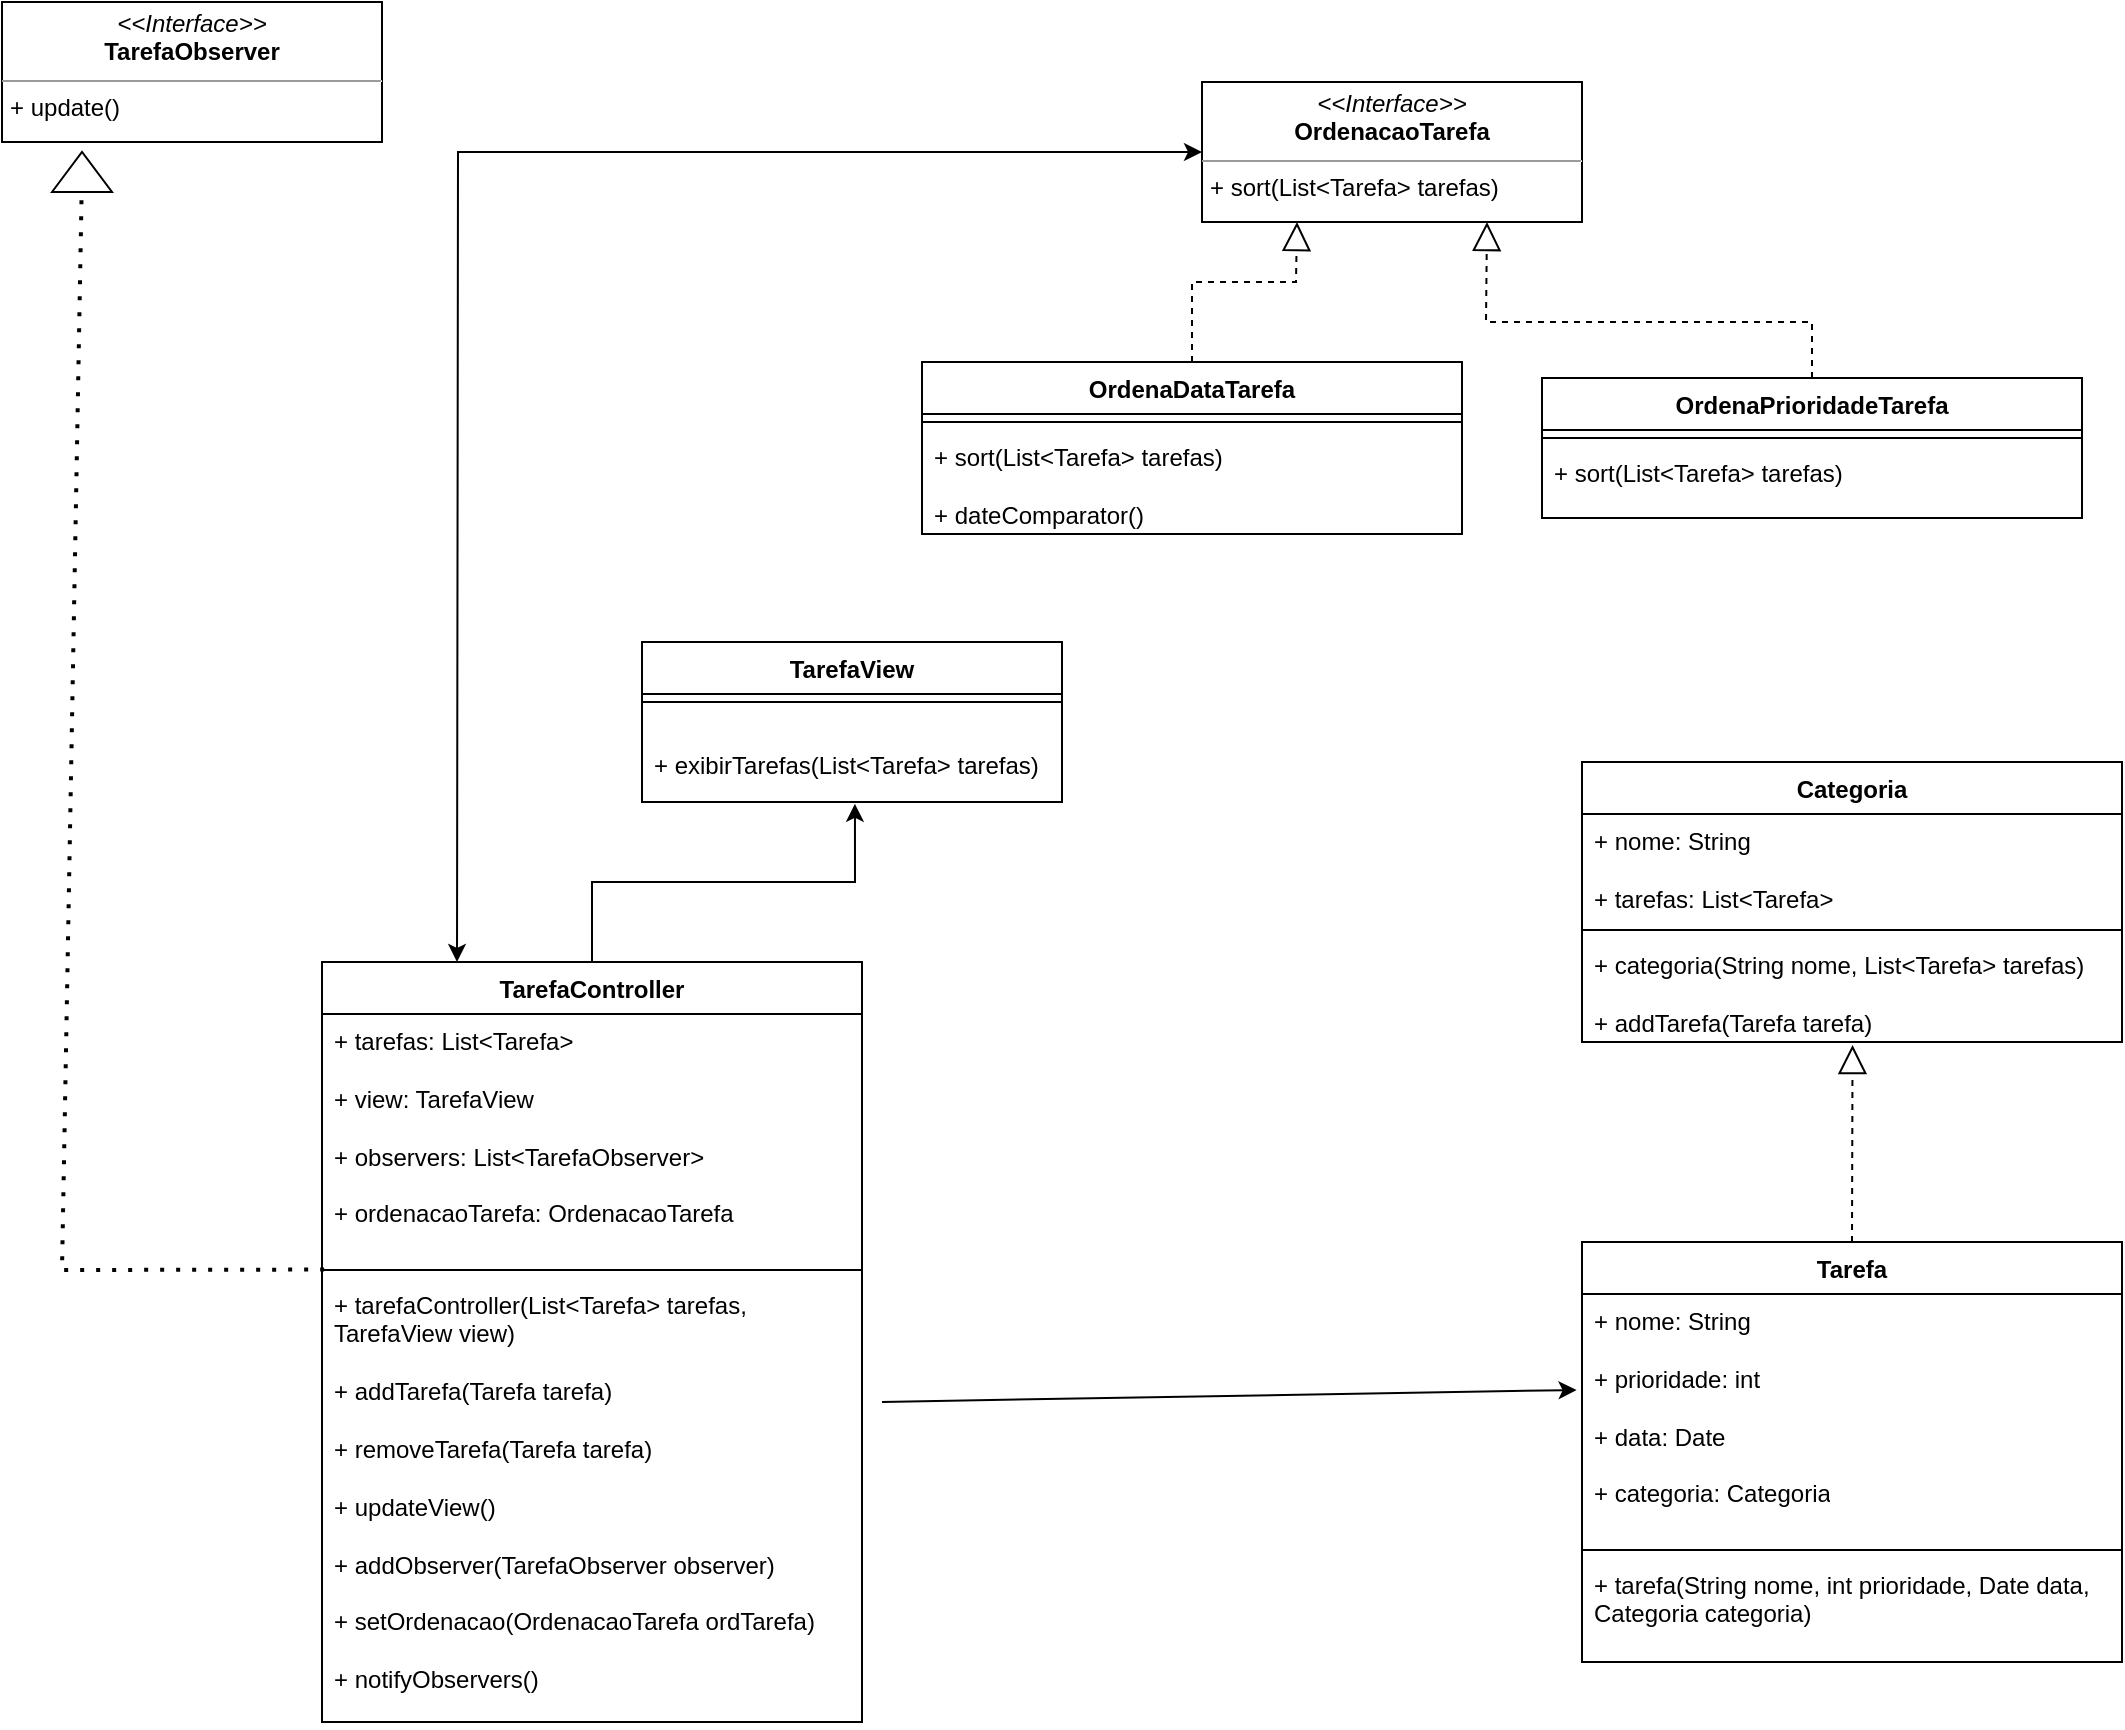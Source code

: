 <mxfile version="22.1.0" type="device">
  <diagram name="Página-1" id="ryy8EX0iXBQiyqMdmUX9">
    <mxGraphModel dx="1588" dy="912" grid="1" gridSize="10" guides="1" tooltips="1" connect="1" arrows="1" fold="1" page="1" pageScale="1" pageWidth="827" pageHeight="1169" math="0" shadow="0">
      <root>
        <mxCell id="0" />
        <mxCell id="1" parent="0" />
        <mxCell id="KO_ulKDEuLXpoR2yVx4b-1" value="Categoria" style="swimlane;fontStyle=1;align=center;verticalAlign=top;childLayout=stackLayout;horizontal=1;startSize=26;horizontalStack=0;resizeParent=1;resizeParentMax=0;resizeLast=0;collapsible=1;marginBottom=0;whiteSpace=wrap;html=1;" parent="1" vertex="1">
          <mxGeometry x="860" y="790" width="270" height="140" as="geometry" />
        </mxCell>
        <mxCell id="KO_ulKDEuLXpoR2yVx4b-2" value="+ nome: String&lt;br&gt;&lt;br&gt;+ tarefas: List&amp;lt;Tarefa&amp;gt;" style="text;strokeColor=none;fillColor=none;align=left;verticalAlign=top;spacingLeft=4;spacingRight=4;overflow=hidden;rotatable=0;points=[[0,0.5],[1,0.5]];portConstraint=eastwest;whiteSpace=wrap;html=1;" parent="KO_ulKDEuLXpoR2yVx4b-1" vertex="1">
          <mxGeometry y="26" width="270" height="54" as="geometry" />
        </mxCell>
        <mxCell id="KO_ulKDEuLXpoR2yVx4b-3" value="" style="line;strokeWidth=1;fillColor=none;align=left;verticalAlign=middle;spacingTop=-1;spacingLeft=3;spacingRight=3;rotatable=0;labelPosition=right;points=[];portConstraint=eastwest;strokeColor=inherit;" parent="KO_ulKDEuLXpoR2yVx4b-1" vertex="1">
          <mxGeometry y="80" width="270" height="8" as="geometry" />
        </mxCell>
        <mxCell id="KO_ulKDEuLXpoR2yVx4b-4" value="+ categoria(String nome, List&amp;lt;Tarefa&amp;gt; tarefas)&lt;br&gt;&lt;br&gt;+ addTarefa(Tarefa tarefa)" style="text;strokeColor=none;fillColor=none;align=left;verticalAlign=top;spacingLeft=4;spacingRight=4;overflow=hidden;rotatable=0;points=[[0,0.5],[1,0.5]];portConstraint=eastwest;whiteSpace=wrap;html=1;" parent="KO_ulKDEuLXpoR2yVx4b-1" vertex="1">
          <mxGeometry y="88" width="270" height="52" as="geometry" />
        </mxCell>
        <mxCell id="23oxVJ265cRKqnfMOttz-2" value="Tarefa" style="swimlane;fontStyle=1;align=center;verticalAlign=top;childLayout=stackLayout;horizontal=1;startSize=26;horizontalStack=0;resizeParent=1;resizeParentMax=0;resizeLast=0;collapsible=1;marginBottom=0;whiteSpace=wrap;html=1;" parent="1" vertex="1">
          <mxGeometry x="860" y="1030" width="270" height="210" as="geometry" />
        </mxCell>
        <mxCell id="23oxVJ265cRKqnfMOttz-3" value="+ nome: String&lt;br&gt;&lt;br&gt;+ prioridade: int&lt;br&gt;&lt;br&gt;+ data: Date&lt;br&gt;&lt;br&gt;+ categoria: Categoria" style="text;strokeColor=none;fillColor=none;align=left;verticalAlign=top;spacingLeft=4;spacingRight=4;overflow=hidden;rotatable=0;points=[[0,0.5],[1,0.5]];portConstraint=eastwest;whiteSpace=wrap;html=1;" parent="23oxVJ265cRKqnfMOttz-2" vertex="1">
          <mxGeometry y="26" width="270" height="124" as="geometry" />
        </mxCell>
        <mxCell id="23oxVJ265cRKqnfMOttz-4" value="" style="line;strokeWidth=1;fillColor=none;align=left;verticalAlign=middle;spacingTop=-1;spacingLeft=3;spacingRight=3;rotatable=0;labelPosition=right;points=[];portConstraint=eastwest;strokeColor=inherit;" parent="23oxVJ265cRKqnfMOttz-2" vertex="1">
          <mxGeometry y="150" width="270" height="8" as="geometry" />
        </mxCell>
        <mxCell id="23oxVJ265cRKqnfMOttz-5" value="+ tarefa(String nome, int prioridade, Date data, Categoria categoria)" style="text;strokeColor=none;fillColor=none;align=left;verticalAlign=top;spacingLeft=4;spacingRight=4;overflow=hidden;rotatable=0;points=[[0,0.5],[1,0.5]];portConstraint=eastwest;whiteSpace=wrap;html=1;" parent="23oxVJ265cRKqnfMOttz-2" vertex="1">
          <mxGeometry y="158" width="270" height="52" as="geometry" />
        </mxCell>
        <mxCell id="23oxVJ265cRKqnfMOttz-6" value="TarefaView" style="swimlane;fontStyle=1;align=center;verticalAlign=top;childLayout=stackLayout;horizontal=1;startSize=26;horizontalStack=0;resizeParent=1;resizeParentMax=0;resizeLast=0;collapsible=1;marginBottom=0;whiteSpace=wrap;html=1;" parent="1" vertex="1">
          <mxGeometry x="390" y="730" width="210" height="80" as="geometry" />
        </mxCell>
        <mxCell id="23oxVJ265cRKqnfMOttz-8" value="" style="line;strokeWidth=1;fillColor=none;align=left;verticalAlign=middle;spacingTop=-1;spacingLeft=3;spacingRight=3;rotatable=0;labelPosition=right;points=[];portConstraint=eastwest;strokeColor=inherit;" parent="23oxVJ265cRKqnfMOttz-6" vertex="1">
          <mxGeometry y="26" width="210" height="8" as="geometry" />
        </mxCell>
        <mxCell id="23oxVJ265cRKqnfMOttz-9" value="&lt;br&gt;+ exibirTarefas(List&amp;lt;Tarefa&amp;gt; tarefas)" style="text;strokeColor=none;fillColor=none;align=left;verticalAlign=top;spacingLeft=4;spacingRight=4;overflow=hidden;rotatable=0;points=[[0,0.5],[1,0.5]];portConstraint=eastwest;whiteSpace=wrap;html=1;" parent="23oxVJ265cRKqnfMOttz-6" vertex="1">
          <mxGeometry y="34" width="210" height="46" as="geometry" />
        </mxCell>
        <mxCell id="23oxVJ265cRKqnfMOttz-10" value="&lt;p style=&quot;margin:0px;margin-top:4px;text-align:center;&quot;&gt;&lt;i&gt;&amp;lt;&amp;lt;Interface&amp;gt;&amp;gt;&lt;/i&gt;&lt;br&gt;&lt;b&gt;TarefaObserver&lt;/b&gt;&lt;/p&gt;&lt;hr size=&quot;1&quot;&gt;&lt;p style=&quot;margin:0px;margin-left:4px;&quot;&gt;+ update()&lt;/p&gt;" style="verticalAlign=top;align=left;overflow=fill;fontSize=12;fontFamily=Helvetica;html=1;whiteSpace=wrap;" parent="1" vertex="1">
          <mxGeometry x="70" y="410" width="190" height="70" as="geometry" />
        </mxCell>
        <mxCell id="23oxVJ265cRKqnfMOttz-12" value="OrdenaDataTarefa" style="swimlane;fontStyle=1;align=center;verticalAlign=top;childLayout=stackLayout;horizontal=1;startSize=26;horizontalStack=0;resizeParent=1;resizeParentMax=0;resizeLast=0;collapsible=1;marginBottom=0;whiteSpace=wrap;html=1;" parent="1" vertex="1">
          <mxGeometry x="530" y="590" width="270" height="86" as="geometry" />
        </mxCell>
        <mxCell id="23oxVJ265cRKqnfMOttz-14" value="" style="line;strokeWidth=1;fillColor=none;align=left;verticalAlign=middle;spacingTop=-1;spacingLeft=3;spacingRight=3;rotatable=0;labelPosition=right;points=[];portConstraint=eastwest;strokeColor=inherit;" parent="23oxVJ265cRKqnfMOttz-12" vertex="1">
          <mxGeometry y="26" width="270" height="8" as="geometry" />
        </mxCell>
        <mxCell id="23oxVJ265cRKqnfMOttz-15" value="+ sort(List&amp;lt;Tarefa&amp;gt; tarefas)&lt;br&gt;&lt;br&gt;+ dateComparator()" style="text;strokeColor=none;fillColor=none;align=left;verticalAlign=top;spacingLeft=4;spacingRight=4;overflow=hidden;rotatable=0;points=[[0,0.5],[1,0.5]];portConstraint=eastwest;whiteSpace=wrap;html=1;" parent="23oxVJ265cRKqnfMOttz-12" vertex="1">
          <mxGeometry y="34" width="270" height="52" as="geometry" />
        </mxCell>
        <mxCell id="23oxVJ265cRKqnfMOttz-16" value="&lt;p style=&quot;margin:0px;margin-top:4px;text-align:center;&quot;&gt;&lt;i&gt;&amp;lt;&amp;lt;Interface&amp;gt;&amp;gt;&lt;/i&gt;&lt;br&gt;&lt;b&gt;OrdenacaoTarefa&lt;/b&gt;&lt;/p&gt;&lt;hr size=&quot;1&quot;&gt;&lt;p style=&quot;margin:0px;margin-left:4px;&quot;&gt;+ sort(List&amp;lt;Tarefa&amp;gt; tarefas)&lt;/p&gt;" style="verticalAlign=top;align=left;overflow=fill;fontSize=12;fontFamily=Helvetica;html=1;whiteSpace=wrap;" parent="1" vertex="1">
          <mxGeometry x="670" y="450" width="190" height="70" as="geometry" />
        </mxCell>
        <mxCell id="23oxVJ265cRKqnfMOttz-17" value="OrdenaPrioridadeTarefa" style="swimlane;fontStyle=1;align=center;verticalAlign=top;childLayout=stackLayout;horizontal=1;startSize=26;horizontalStack=0;resizeParent=1;resizeParentMax=0;resizeLast=0;collapsible=1;marginBottom=0;whiteSpace=wrap;html=1;" parent="1" vertex="1">
          <mxGeometry x="840" y="598" width="270" height="70" as="geometry" />
        </mxCell>
        <mxCell id="23oxVJ265cRKqnfMOttz-18" value="" style="line;strokeWidth=1;fillColor=none;align=left;verticalAlign=middle;spacingTop=-1;spacingLeft=3;spacingRight=3;rotatable=0;labelPosition=right;points=[];portConstraint=eastwest;strokeColor=inherit;" parent="23oxVJ265cRKqnfMOttz-17" vertex="1">
          <mxGeometry y="26" width="270" height="8" as="geometry" />
        </mxCell>
        <mxCell id="23oxVJ265cRKqnfMOttz-19" value="+ sort(List&amp;lt;Tarefa&amp;gt; tarefas)" style="text;strokeColor=none;fillColor=none;align=left;verticalAlign=top;spacingLeft=4;spacingRight=4;overflow=hidden;rotatable=0;points=[[0,0.5],[1,0.5]];portConstraint=eastwest;whiteSpace=wrap;html=1;" parent="23oxVJ265cRKqnfMOttz-17" vertex="1">
          <mxGeometry y="34" width="270" height="36" as="geometry" />
        </mxCell>
        <mxCell id="23oxVJ265cRKqnfMOttz-20" value="TarefaController" style="swimlane;fontStyle=1;align=center;verticalAlign=top;childLayout=stackLayout;horizontal=1;startSize=26;horizontalStack=0;resizeParent=1;resizeParentMax=0;resizeLast=0;collapsible=1;marginBottom=0;whiteSpace=wrap;html=1;" parent="1" vertex="1">
          <mxGeometry x="230" y="890" width="270" height="380" as="geometry" />
        </mxCell>
        <mxCell id="23oxVJ265cRKqnfMOttz-21" value="+ tarefas: List&amp;lt;Tarefa&amp;gt;&lt;br&gt;&lt;br&gt;+ view: TarefaView&lt;br&gt;&lt;br&gt;+ observers: List&amp;lt;TarefaObserver&amp;gt;&lt;br&gt;&lt;br&gt;+ ordenacaoTarefa: OrdenacaoTarefa" style="text;strokeColor=none;fillColor=none;align=left;verticalAlign=top;spacingLeft=4;spacingRight=4;overflow=hidden;rotatable=0;points=[[0,0.5],[1,0.5]];portConstraint=eastwest;whiteSpace=wrap;html=1;" parent="23oxVJ265cRKqnfMOttz-20" vertex="1">
          <mxGeometry y="26" width="270" height="124" as="geometry" />
        </mxCell>
        <mxCell id="23oxVJ265cRKqnfMOttz-22" value="" style="line;strokeWidth=1;fillColor=none;align=left;verticalAlign=middle;spacingTop=-1;spacingLeft=3;spacingRight=3;rotatable=0;labelPosition=right;points=[];portConstraint=eastwest;strokeColor=inherit;" parent="23oxVJ265cRKqnfMOttz-20" vertex="1">
          <mxGeometry y="150" width="270" height="8" as="geometry" />
        </mxCell>
        <mxCell id="23oxVJ265cRKqnfMOttz-23" value="+ tarefaController(List&amp;lt;Tarefa&amp;gt; tarefas, TarefaView view)&lt;br&gt;&lt;br&gt;+ addTarefa(Tarefa tarefa)&lt;br&gt;&lt;br&gt;+ removeTarefa(Tarefa tarefa)&lt;br&gt;&lt;br&gt;+ updateView()&lt;br&gt;&lt;br&gt;+ addObserver(TarefaObserver observer)&lt;br&gt;&lt;br&gt;+ setOrdenacao(OrdenacaoTarefa ordTarefa)&lt;br&gt;&lt;br&gt;+ notifyObservers()" style="text;strokeColor=none;fillColor=none;align=left;verticalAlign=top;spacingLeft=4;spacingRight=4;overflow=hidden;rotatable=0;points=[[0,0.5],[1,0.5]];portConstraint=eastwest;whiteSpace=wrap;html=1;" parent="23oxVJ265cRKqnfMOttz-20" vertex="1">
          <mxGeometry y="158" width="270" height="222" as="geometry" />
        </mxCell>
        <mxCell id="23oxVJ265cRKqnfMOttz-25" value="" style="endArrow=block;dashed=1;endFill=0;endSize=12;html=1;rounded=0;entryX=0.25;entryY=1;entryDx=0;entryDy=0;exitX=0.5;exitY=0;exitDx=0;exitDy=0;" parent="1" source="23oxVJ265cRKqnfMOttz-12" target="23oxVJ265cRKqnfMOttz-16" edge="1">
          <mxGeometry width="160" relative="1" as="geometry">
            <mxPoint x="790" y="530" as="sourcePoint" />
            <mxPoint x="1010" y="520" as="targetPoint" />
            <Array as="points">
              <mxPoint x="665" y="550" />
              <mxPoint x="717" y="550" />
            </Array>
          </mxGeometry>
        </mxCell>
        <mxCell id="23oxVJ265cRKqnfMOttz-26" value="" style="endArrow=block;dashed=1;endFill=0;endSize=12;html=1;rounded=0;entryX=0.75;entryY=1;entryDx=0;entryDy=0;exitX=0.5;exitY=0;exitDx=0;exitDy=0;" parent="1" source="23oxVJ265cRKqnfMOttz-17" target="23oxVJ265cRKqnfMOttz-16" edge="1">
          <mxGeometry width="160" relative="1" as="geometry">
            <mxPoint x="970" y="580" as="sourcePoint" />
            <mxPoint x="1033" y="510" as="targetPoint" />
            <Array as="points">
              <mxPoint x="975" y="570" />
              <mxPoint x="812" y="570" />
            </Array>
          </mxGeometry>
        </mxCell>
        <mxCell id="23oxVJ265cRKqnfMOttz-29" style="edgeStyle=orthogonalEdgeStyle;rounded=0;orthogonalLoop=1;jettySize=auto;html=1;exitX=0.5;exitY=0;exitDx=0;exitDy=0;entryX=0.507;entryY=1.02;entryDx=0;entryDy=0;entryPerimeter=0;" parent="1" source="23oxVJ265cRKqnfMOttz-20" target="23oxVJ265cRKqnfMOttz-9" edge="1">
          <mxGeometry relative="1" as="geometry" />
        </mxCell>
        <mxCell id="23oxVJ265cRKqnfMOttz-30" value="" style="endArrow=block;dashed=1;endFill=0;endSize=12;html=1;rounded=0;entryX=0.501;entryY=1.029;entryDx=0;entryDy=0;entryPerimeter=0;exitX=0.5;exitY=0;exitDx=0;exitDy=0;" parent="1" source="23oxVJ265cRKqnfMOttz-2" target="KO_ulKDEuLXpoR2yVx4b-4" edge="1">
          <mxGeometry width="160" relative="1" as="geometry">
            <mxPoint x="900" y="990" as="sourcePoint" />
            <mxPoint x="1060" y="990" as="targetPoint" />
          </mxGeometry>
        </mxCell>
        <mxCell id="p299f2m-iYiKTBgvHuwK-1" value="" style="endArrow=classic;startArrow=classic;html=1;rounded=0;entryX=0;entryY=0.5;entryDx=0;entryDy=0;exitX=0.25;exitY=0;exitDx=0;exitDy=0;" edge="1" parent="1" source="23oxVJ265cRKqnfMOttz-20" target="23oxVJ265cRKqnfMOttz-16">
          <mxGeometry width="50" height="50" relative="1" as="geometry">
            <mxPoint x="150" y="680" as="sourcePoint" />
            <mxPoint x="200" y="630" as="targetPoint" />
            <Array as="points">
              <mxPoint x="298" y="485" />
            </Array>
          </mxGeometry>
        </mxCell>
        <mxCell id="p299f2m-iYiKTBgvHuwK-3" value="" style="endArrow=none;dashed=1;html=1;dashPattern=1 3;strokeWidth=2;rounded=0;exitX=0.004;exitY=-0.019;exitDx=0;exitDy=0;exitPerimeter=0;" edge="1" parent="1" source="23oxVJ265cRKqnfMOttz-23" target="p299f2m-iYiKTBgvHuwK-5">
          <mxGeometry width="50" height="50" relative="1" as="geometry">
            <mxPoint x="210" y="790" as="sourcePoint" />
            <mxPoint x="260" y="740" as="targetPoint" />
            <Array as="points">
              <mxPoint x="100" y="1044" />
            </Array>
          </mxGeometry>
        </mxCell>
        <mxCell id="p299f2m-iYiKTBgvHuwK-5" value="" style="triangle;whiteSpace=wrap;html=1;rotation=-90;" vertex="1" parent="1">
          <mxGeometry x="100" y="480" width="20" height="30" as="geometry" />
        </mxCell>
        <mxCell id="p299f2m-iYiKTBgvHuwK-6" value="" style="endArrow=classic;html=1;rounded=0;exitX=1.037;exitY=0.279;exitDx=0;exitDy=0;exitPerimeter=0;entryX=-0.01;entryY=0.387;entryDx=0;entryDy=0;entryPerimeter=0;" edge="1" parent="1" source="23oxVJ265cRKqnfMOttz-23" target="23oxVJ265cRKqnfMOttz-3">
          <mxGeometry width="50" height="50" relative="1" as="geometry">
            <mxPoint x="640" y="930" as="sourcePoint" />
            <mxPoint x="690" y="880" as="targetPoint" />
          </mxGeometry>
        </mxCell>
      </root>
    </mxGraphModel>
  </diagram>
</mxfile>

